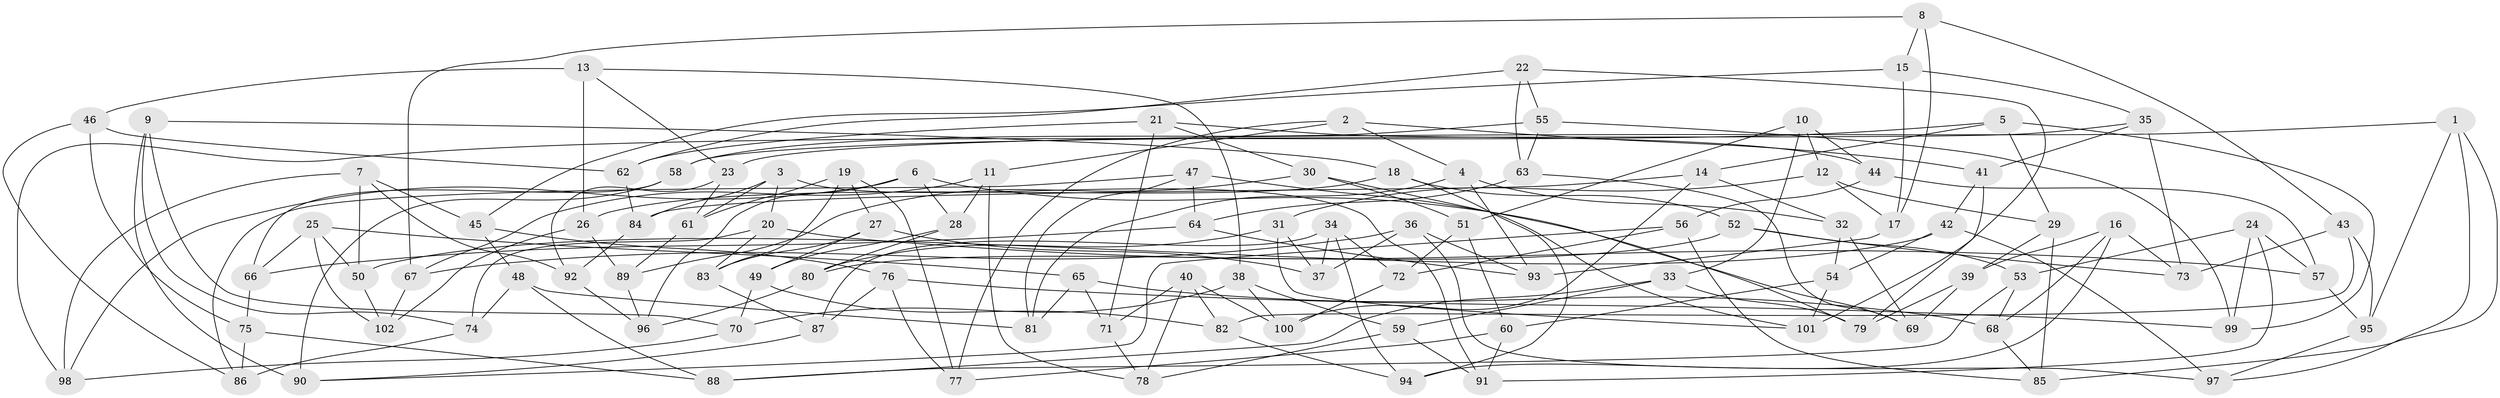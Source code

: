 // coarse degree distribution, {6: 0.5490196078431373, 4: 0.13725490196078433, 3: 0.0196078431372549, 8: 0.0392156862745098, 5: 0.21568627450980393, 7: 0.0392156862745098}
// Generated by graph-tools (version 1.1) at 2025/38/03/04/25 23:38:13]
// undirected, 102 vertices, 204 edges
graph export_dot {
  node [color=gray90,style=filled];
  1;
  2;
  3;
  4;
  5;
  6;
  7;
  8;
  9;
  10;
  11;
  12;
  13;
  14;
  15;
  16;
  17;
  18;
  19;
  20;
  21;
  22;
  23;
  24;
  25;
  26;
  27;
  28;
  29;
  30;
  31;
  32;
  33;
  34;
  35;
  36;
  37;
  38;
  39;
  40;
  41;
  42;
  43;
  44;
  45;
  46;
  47;
  48;
  49;
  50;
  51;
  52;
  53;
  54;
  55;
  56;
  57;
  58;
  59;
  60;
  61;
  62;
  63;
  64;
  65;
  66;
  67;
  68;
  69;
  70;
  71;
  72;
  73;
  74;
  75;
  76;
  77;
  78;
  79;
  80;
  81;
  82;
  83;
  84;
  85;
  86;
  87;
  88;
  89;
  90;
  91;
  92;
  93;
  94;
  95;
  96;
  97;
  98;
  99;
  100;
  101;
  102;
  1 -- 23;
  1 -- 95;
  1 -- 85;
  1 -- 97;
  2 -- 41;
  2 -- 11;
  2 -- 4;
  2 -- 77;
  3 -- 91;
  3 -- 20;
  3 -- 84;
  3 -- 61;
  4 -- 93;
  4 -- 81;
  4 -- 32;
  5 -- 99;
  5 -- 98;
  5 -- 14;
  5 -- 29;
  6 -- 96;
  6 -- 28;
  6 -- 69;
  6 -- 98;
  7 -- 45;
  7 -- 50;
  7 -- 92;
  7 -- 98;
  8 -- 43;
  8 -- 17;
  8 -- 67;
  8 -- 15;
  9 -- 74;
  9 -- 90;
  9 -- 70;
  9 -- 18;
  10 -- 12;
  10 -- 33;
  10 -- 51;
  10 -- 44;
  11 -- 67;
  11 -- 28;
  11 -- 78;
  12 -- 29;
  12 -- 31;
  12 -- 17;
  13 -- 26;
  13 -- 46;
  13 -- 23;
  13 -- 38;
  14 -- 100;
  14 -- 32;
  14 -- 84;
  15 -- 17;
  15 -- 45;
  15 -- 35;
  16 -- 39;
  16 -- 94;
  16 -- 73;
  16 -- 68;
  17 -- 93;
  18 -- 52;
  18 -- 94;
  18 -- 26;
  19 -- 77;
  19 -- 83;
  19 -- 61;
  19 -- 27;
  20 -- 74;
  20 -- 83;
  20 -- 57;
  21 -- 44;
  21 -- 71;
  21 -- 62;
  21 -- 30;
  22 -- 62;
  22 -- 101;
  22 -- 63;
  22 -- 55;
  23 -- 92;
  23 -- 61;
  24 -- 99;
  24 -- 57;
  24 -- 91;
  24 -- 53;
  25 -- 65;
  25 -- 66;
  25 -- 102;
  25 -- 50;
  26 -- 102;
  26 -- 89;
  27 -- 37;
  27 -- 83;
  27 -- 49;
  28 -- 80;
  28 -- 49;
  29 -- 85;
  29 -- 39;
  30 -- 51;
  30 -- 101;
  30 -- 89;
  31 -- 80;
  31 -- 101;
  31 -- 37;
  32 -- 54;
  32 -- 69;
  33 -- 88;
  33 -- 59;
  33 -- 79;
  34 -- 37;
  34 -- 94;
  34 -- 72;
  34 -- 87;
  35 -- 58;
  35 -- 41;
  35 -- 73;
  36 -- 97;
  36 -- 37;
  36 -- 93;
  36 -- 67;
  38 -- 100;
  38 -- 59;
  38 -- 70;
  39 -- 79;
  39 -- 69;
  40 -- 78;
  40 -- 71;
  40 -- 82;
  40 -- 100;
  41 -- 79;
  41 -- 42;
  42 -- 50;
  42 -- 97;
  42 -- 54;
  43 -- 82;
  43 -- 73;
  43 -- 95;
  44 -- 56;
  44 -- 57;
  45 -- 48;
  45 -- 76;
  46 -- 75;
  46 -- 86;
  46 -- 62;
  47 -- 64;
  47 -- 79;
  47 -- 86;
  47 -- 81;
  48 -- 88;
  48 -- 81;
  48 -- 74;
  49 -- 82;
  49 -- 70;
  50 -- 102;
  51 -- 60;
  51 -- 72;
  52 -- 80;
  52 -- 53;
  52 -- 73;
  53 -- 68;
  53 -- 88;
  54 -- 101;
  54 -- 60;
  55 -- 58;
  55 -- 63;
  55 -- 99;
  56 -- 90;
  56 -- 72;
  56 -- 85;
  57 -- 95;
  58 -- 66;
  58 -- 90;
  59 -- 78;
  59 -- 91;
  60 -- 77;
  60 -- 91;
  61 -- 89;
  62 -- 84;
  63 -- 64;
  63 -- 69;
  64 -- 66;
  64 -- 93;
  65 -- 81;
  65 -- 71;
  65 -- 68;
  66 -- 75;
  67 -- 102;
  68 -- 85;
  70 -- 98;
  71 -- 78;
  72 -- 100;
  74 -- 86;
  75 -- 86;
  75 -- 88;
  76 -- 87;
  76 -- 99;
  76 -- 77;
  80 -- 96;
  82 -- 94;
  83 -- 87;
  84 -- 92;
  87 -- 90;
  89 -- 96;
  92 -- 96;
  95 -- 97;
}
